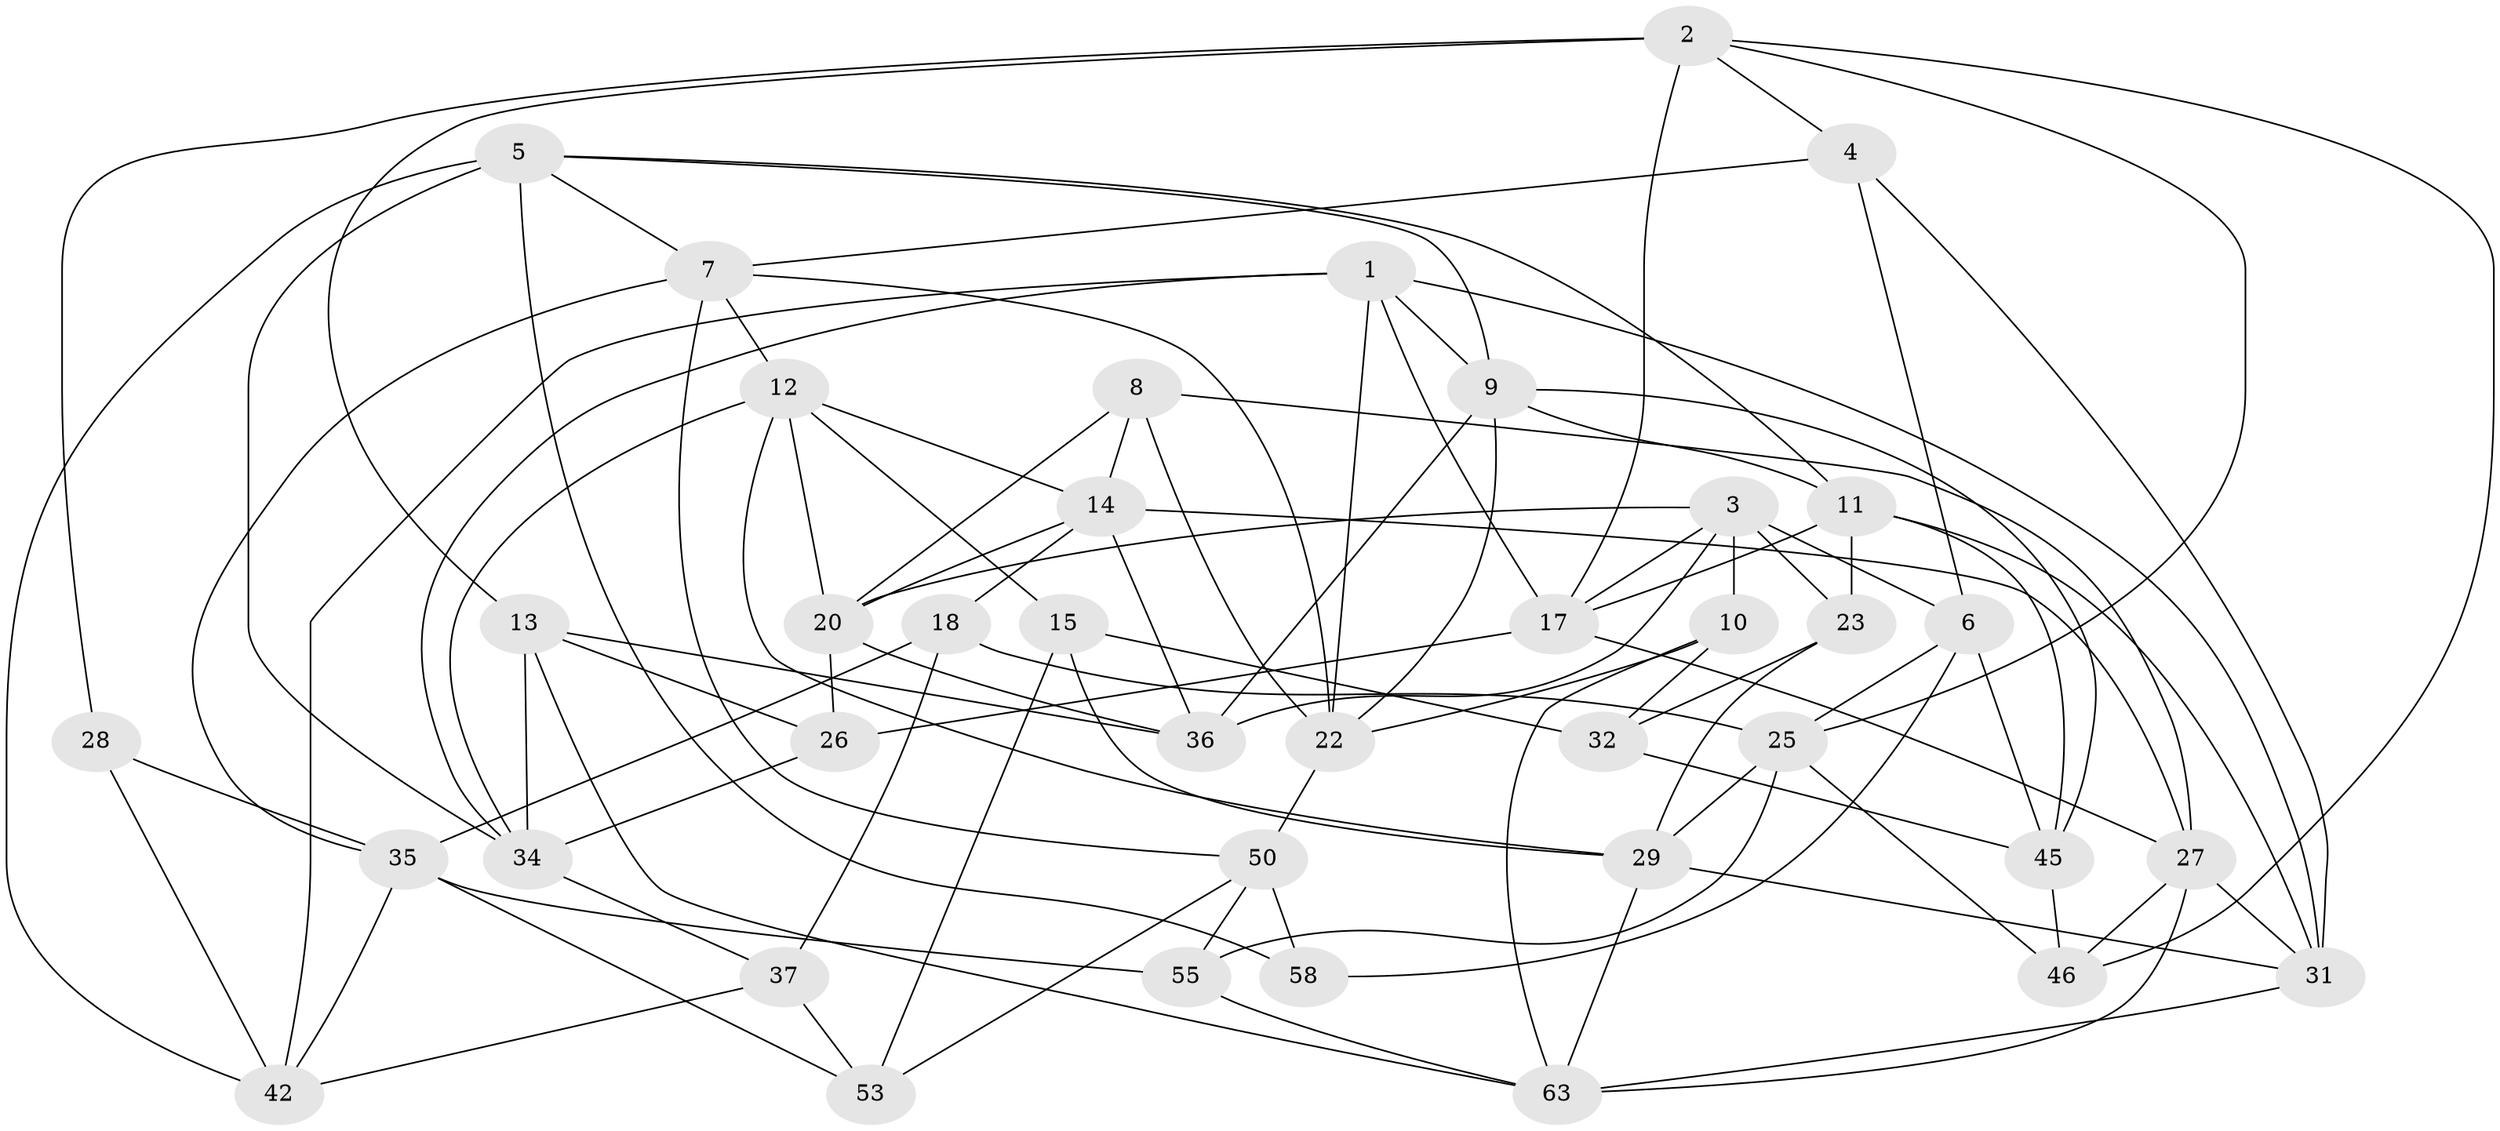 // original degree distribution, {4: 1.0}
// Generated by graph-tools (version 1.1) at 2025/11/02/27/25 16:11:50]
// undirected, 39 vertices, 99 edges
graph export_dot {
graph [start="1"]
  node [color=gray90,style=filled];
  1 [super="+24"];
  2 [super="+52"];
  3 [super="+38"];
  4;
  5 [super="+19"];
  6 [super="+60"];
  7 [super="+21"];
  8;
  9 [super="+41"];
  10;
  11 [super="+16"];
  12 [super="+61"];
  13 [super="+39"];
  14 [super="+49"];
  15;
  17 [super="+33"];
  18;
  20 [super="+57"];
  22 [super="+47"];
  23;
  25 [super="+40"];
  26;
  27 [super="+43"];
  28;
  29 [super="+30"];
  31 [super="+54"];
  32;
  34 [super="+44"];
  35 [super="+62"];
  36 [super="+51"];
  37;
  42 [super="+59"];
  45 [super="+48"];
  46;
  50 [super="+56"];
  53;
  55;
  58;
  63 [super="+64"];
  1 -- 34;
  1 -- 17;
  1 -- 9;
  1 -- 31;
  1 -- 42;
  1 -- 22;
  2 -- 4;
  2 -- 28;
  2 -- 13;
  2 -- 46;
  2 -- 25;
  2 -- 17;
  3 -- 36;
  3 -- 10;
  3 -- 17;
  3 -- 20;
  3 -- 23;
  3 -- 6;
  4 -- 6;
  4 -- 31;
  4 -- 7;
  5 -- 42;
  5 -- 58;
  5 -- 11;
  5 -- 7;
  5 -- 9;
  5 -- 34;
  6 -- 58;
  6 -- 45 [weight=2];
  6 -- 25;
  7 -- 50;
  7 -- 22;
  7 -- 35;
  7 -- 12;
  8 -- 27;
  8 -- 14;
  8 -- 20;
  8 -- 22;
  9 -- 22;
  9 -- 36;
  9 -- 45;
  9 -- 11;
  10 -- 22;
  10 -- 32;
  10 -- 63;
  11 -- 23;
  11 -- 31;
  11 -- 45;
  11 -- 17;
  12 -- 14;
  12 -- 15;
  12 -- 20;
  12 -- 34;
  12 -- 29;
  13 -- 36 [weight=2];
  13 -- 26;
  13 -- 63;
  13 -- 34;
  14 -- 18;
  14 -- 20;
  14 -- 36;
  14 -- 27;
  15 -- 29;
  15 -- 53;
  15 -- 32;
  17 -- 26;
  17 -- 27;
  18 -- 37;
  18 -- 35;
  18 -- 25;
  20 -- 36;
  20 -- 26;
  22 -- 50;
  23 -- 32;
  23 -- 29;
  25 -- 55;
  25 -- 46;
  25 -- 29;
  26 -- 34;
  27 -- 31;
  27 -- 63;
  27 -- 46;
  28 -- 42 [weight=2];
  28 -- 35;
  29 -- 31;
  29 -- 63;
  31 -- 63;
  32 -- 45;
  34 -- 37;
  35 -- 42;
  35 -- 53;
  35 -- 55;
  37 -- 53;
  37 -- 42;
  45 -- 46;
  50 -- 55;
  50 -- 58 [weight=2];
  50 -- 53;
  55 -- 63;
}
